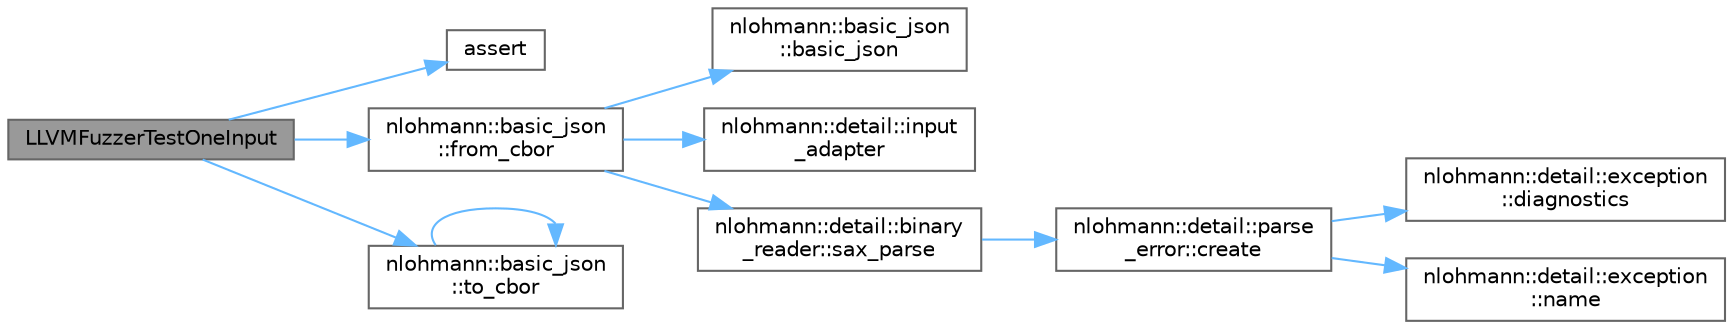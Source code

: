 digraph "LLVMFuzzerTestOneInput"
{
 // LATEX_PDF_SIZE
  bgcolor="transparent";
  edge [fontname=Helvetica,fontsize=10,labelfontname=Helvetica,labelfontsize=10];
  node [fontname=Helvetica,fontsize=10,shape=box,height=0.2,width=0.4];
  rankdir="LR";
  Node1 [id="Node000001",label="LLVMFuzzerTestOneInput",height=0.2,width=0.4,color="gray40", fillcolor="grey60", style="filled", fontcolor="black",tooltip=" "];
  Node1 -> Node2 [id="edge1_Node000001_Node000002",color="steelblue1",style="solid",tooltip=" "];
  Node2 [id="Node000002",label="assert",height=0.2,width=0.4,color="grey40", fillcolor="white", style="filled",URL="$_fuzzer_trace_p_c_8cpp.html#aa099297e8e2ed3ff1bcc3de3ff413238",tooltip=" "];
  Node1 -> Node3 [id="edge2_Node000001_Node000003",color="steelblue1",style="solid",tooltip=" "];
  Node3 [id="Node000003",label="nlohmann::basic_json\l::from_cbor",height=0.2,width=0.4,color="grey40", fillcolor="white", style="filled",URL="$classnlohmann_1_1basic__json.html#a44dd5635fb2da4710f6cd6e42b72773f",tooltip="create a JSON value from an input in CBOR format"];
  Node3 -> Node4 [id="edge3_Node000003_Node000004",color="steelblue1",style="solid",tooltip=" "];
  Node4 [id="Node000004",label="nlohmann::basic_json\l::basic_json",height=0.2,width=0.4,color="grey40", fillcolor="white", style="filled",URL="$classnlohmann_1_1basic__json.html#a19734fbc9c97d536832892ddacd6b62a",tooltip="create an empty value with a given type"];
  Node3 -> Node5 [id="edge4_Node000003_Node000005",color="steelblue1",style="solid",tooltip=" "];
  Node5 [id="Node000005",label="nlohmann::detail::input\l_adapter",height=0.2,width=0.4,color="grey40", fillcolor="white", style="filled",URL="$namespacenlohmann_1_1detail.html#a616a53cc3114fdc113fc44e6af4c3c7f",tooltip=" "];
  Node3 -> Node6 [id="edge5_Node000003_Node000006",color="steelblue1",style="solid",tooltip=" "];
  Node6 [id="Node000006",label="nlohmann::detail::binary\l_reader::sax_parse",height=0.2,width=0.4,color="grey40", fillcolor="white", style="filled",URL="$classnlohmann_1_1detail_1_1binary__reader.html#ab4afd9ee276bbb15a0f898061aad94dd",tooltip=" "];
  Node6 -> Node7 [id="edge6_Node000006_Node000007",color="steelblue1",style="solid",tooltip=" "];
  Node7 [id="Node000007",label="nlohmann::detail::parse\l_error::create",height=0.2,width=0.4,color="grey40", fillcolor="white", style="filled",URL="$classnlohmann_1_1detail_1_1parse__error.html#ae77bd584cb9101140790219af7fec1ce",tooltip="create a parse error exception"];
  Node7 -> Node8 [id="edge7_Node000007_Node000008",color="steelblue1",style="solid",tooltip=" "];
  Node8 [id="Node000008",label="nlohmann::detail::exception\l::diagnostics",height=0.2,width=0.4,color="grey40", fillcolor="white", style="filled",URL="$classnlohmann_1_1detail_1_1exception.html#aa353a7dba4fd179f7224b8a2a238a264",tooltip=" "];
  Node7 -> Node9 [id="edge8_Node000007_Node000009",color="steelblue1",style="solid",tooltip=" "];
  Node9 [id="Node000009",label="nlohmann::detail::exception\l::name",height=0.2,width=0.4,color="grey40", fillcolor="white", style="filled",URL="$classnlohmann_1_1detail_1_1exception.html#abf41a7e9178356314082284e6cfea278",tooltip=" "];
  Node1 -> Node10 [id="edge9_Node000001_Node000010",color="steelblue1",style="solid",tooltip=" "];
  Node10 [id="Node000010",label="nlohmann::basic_json\l::to_cbor",height=0.2,width=0.4,color="grey40", fillcolor="white", style="filled",URL="$classnlohmann_1_1basic__json.html#a28c7743637b821189d9eb3c3dc7ab48f",tooltip="create a CBOR serialization of a given JSON value"];
  Node10 -> Node10 [id="edge10_Node000010_Node000010",color="steelblue1",style="solid",tooltip=" "];
}
